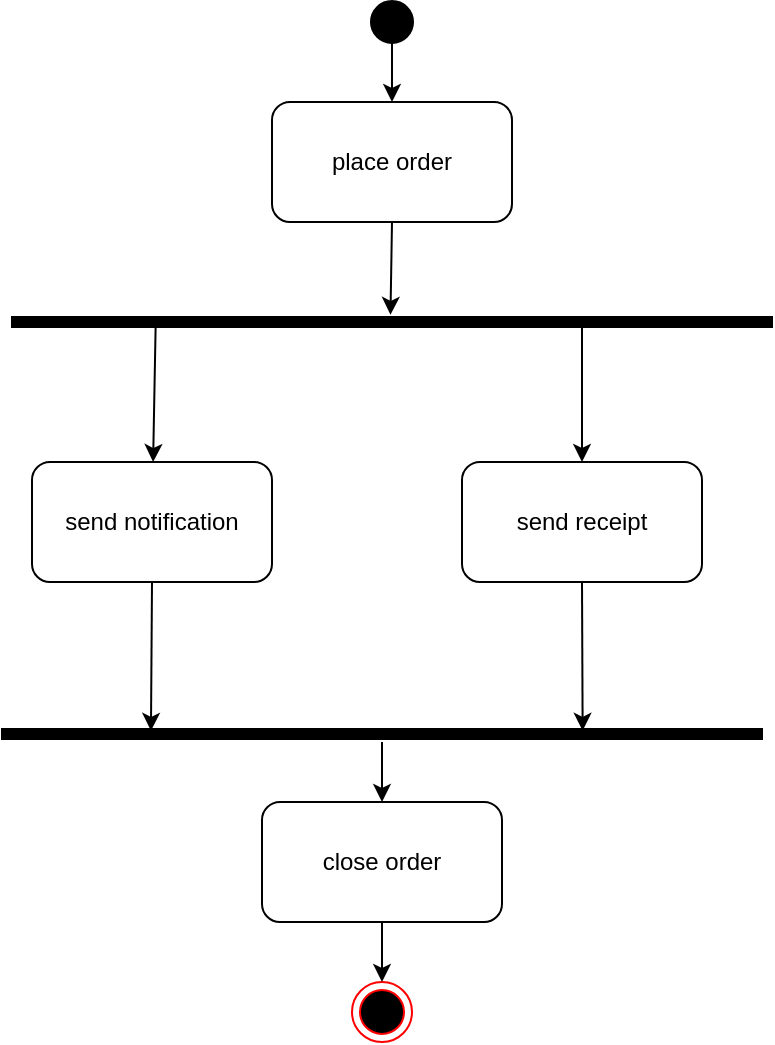 <mxfile version="24.8.3">
  <diagram name="Page-1" id="WxayLSeOmFZMmuqhZvd5">
    <mxGraphModel dx="1235" dy="614" grid="1" gridSize="10" guides="1" tooltips="1" connect="1" arrows="1" fold="1" page="1" pageScale="1" pageWidth="850" pageHeight="1100" math="0" shadow="0">
      <root>
        <mxCell id="0" />
        <mxCell id="1" parent="0" />
        <mxCell id="6of-QPvqWEigVevO2zdp-1" value="" style="ellipse;html=1;shape=endState;fillColor=#000000;strokeColor=#ff0000;" vertex="1" parent="1">
          <mxGeometry x="345" y="570" width="30" height="30" as="geometry" />
        </mxCell>
        <mxCell id="6of-QPvqWEigVevO2zdp-2" value="" style="strokeWidth=2;html=1;shape=mxgraph.flowchart.start_2;whiteSpace=wrap;fillColor=#000000;" vertex="1" parent="1">
          <mxGeometry x="355" y="80" width="20" height="20" as="geometry" />
        </mxCell>
        <mxCell id="6of-QPvqWEigVevO2zdp-3" value="place order" style="rounded=1;whiteSpace=wrap;html=1;" vertex="1" parent="1">
          <mxGeometry x="305" y="130" width="120" height="60" as="geometry" />
        </mxCell>
        <mxCell id="6of-QPvqWEigVevO2zdp-4" value="" style="html=1;points=[];perimeter=orthogonalPerimeter;fillColor=strokeColor;rotation=90;" vertex="1" parent="1">
          <mxGeometry x="362.5" y="50" width="5" height="380" as="geometry" />
        </mxCell>
        <mxCell id="6of-QPvqWEigVevO2zdp-5" value="" style="html=1;points=[];perimeter=orthogonalPerimeter;fillColor=strokeColor;rotation=90;" vertex="1" parent="1">
          <mxGeometry x="357.5" y="256" width="5" height="380" as="geometry" />
        </mxCell>
        <mxCell id="6of-QPvqWEigVevO2zdp-6" value="close order" style="rounded=1;whiteSpace=wrap;html=1;" vertex="1" parent="1">
          <mxGeometry x="300" y="480" width="120" height="60" as="geometry" />
        </mxCell>
        <mxCell id="6of-QPvqWEigVevO2zdp-7" value="send notification" style="rounded=1;whiteSpace=wrap;html=1;" vertex="1" parent="1">
          <mxGeometry x="185" y="310" width="120" height="60" as="geometry" />
        </mxCell>
        <mxCell id="6of-QPvqWEigVevO2zdp-8" value="send receipt" style="rounded=1;whiteSpace=wrap;html=1;" vertex="1" parent="1">
          <mxGeometry x="400" y="310" width="120" height="60" as="geometry" />
        </mxCell>
        <mxCell id="6of-QPvqWEigVevO2zdp-9" value="" style="endArrow=classic;html=1;rounded=0;exitX=0.5;exitY=1;exitDx=0;exitDy=0;entryX=-0.22;entryY=0.502;entryDx=0;entryDy=0;entryPerimeter=0;" edge="1" parent="1" source="6of-QPvqWEigVevO2zdp-3" target="6of-QPvqWEigVevO2zdp-4">
          <mxGeometry width="50" height="50" relative="1" as="geometry">
            <mxPoint x="230" y="200" as="sourcePoint" />
            <mxPoint x="280" y="150" as="targetPoint" />
          </mxGeometry>
        </mxCell>
        <mxCell id="6of-QPvqWEigVevO2zdp-10" value="" style="endArrow=classic;html=1;rounded=0;exitX=0.5;exitY=1;exitDx=0;exitDy=0;exitPerimeter=0;entryX=0.5;entryY=0;entryDx=0;entryDy=0;" edge="1" parent="1" source="6of-QPvqWEigVevO2zdp-2" target="6of-QPvqWEigVevO2zdp-3">
          <mxGeometry width="50" height="50" relative="1" as="geometry">
            <mxPoint x="220" y="130" as="sourcePoint" />
            <mxPoint x="270" y="80" as="targetPoint" />
          </mxGeometry>
        </mxCell>
        <mxCell id="6of-QPvqWEigVevO2zdp-11" value="" style="endArrow=classic;html=1;rounded=0;exitX=0.9;exitY=0.811;exitDx=0;exitDy=0;exitPerimeter=0;" edge="1" parent="1" source="6of-QPvqWEigVevO2zdp-4" target="6of-QPvqWEigVevO2zdp-7">
          <mxGeometry width="50" height="50" relative="1" as="geometry">
            <mxPoint x="90" y="360" as="sourcePoint" />
            <mxPoint x="140" y="310" as="targetPoint" />
          </mxGeometry>
        </mxCell>
        <mxCell id="6of-QPvqWEigVevO2zdp-12" value="" style="endArrow=classic;html=1;rounded=0;entryX=0.5;entryY=0;entryDx=0;entryDy=0;" edge="1" parent="1" target="6of-QPvqWEigVevO2zdp-8">
          <mxGeometry width="50" height="50" relative="1" as="geometry">
            <mxPoint x="460" y="240" as="sourcePoint" />
            <mxPoint x="400" y="280" as="targetPoint" />
          </mxGeometry>
        </mxCell>
        <mxCell id="6of-QPvqWEigVevO2zdp-13" value="" style="endArrow=classic;html=1;rounded=0;exitX=0.5;exitY=1;exitDx=0;exitDy=0;entryX=0.18;entryY=0.804;entryDx=0;entryDy=0;entryPerimeter=0;" edge="1" parent="1" source="6of-QPvqWEigVevO2zdp-7" target="6of-QPvqWEigVevO2zdp-5">
          <mxGeometry width="50" height="50" relative="1" as="geometry">
            <mxPoint x="90" y="430" as="sourcePoint" />
            <mxPoint x="140" y="380" as="targetPoint" />
          </mxGeometry>
        </mxCell>
        <mxCell id="6of-QPvqWEigVevO2zdp-14" value="" style="endArrow=classic;html=1;rounded=0;exitX=0.5;exitY=1;exitDx=0;exitDy=0;entryX=0.18;entryY=0.236;entryDx=0;entryDy=0;entryPerimeter=0;" edge="1" parent="1" source="6of-QPvqWEigVevO2zdp-8" target="6of-QPvqWEigVevO2zdp-5">
          <mxGeometry width="50" height="50" relative="1" as="geometry">
            <mxPoint x="370" y="420" as="sourcePoint" />
            <mxPoint x="420" y="370" as="targetPoint" />
          </mxGeometry>
        </mxCell>
        <mxCell id="6of-QPvqWEigVevO2zdp-15" value="" style="endArrow=classic;html=1;rounded=0;" edge="1" parent="1" target="6of-QPvqWEigVevO2zdp-6">
          <mxGeometry width="50" height="50" relative="1" as="geometry">
            <mxPoint x="360" y="450" as="sourcePoint" />
            <mxPoint x="280" y="480" as="targetPoint" />
          </mxGeometry>
        </mxCell>
        <mxCell id="6of-QPvqWEigVevO2zdp-16" value="" style="endArrow=classic;html=1;rounded=0;exitX=0.5;exitY=1;exitDx=0;exitDy=0;entryX=0.5;entryY=0;entryDx=0;entryDy=0;" edge="1" parent="1" source="6of-QPvqWEigVevO2zdp-6" target="6of-QPvqWEigVevO2zdp-1">
          <mxGeometry width="50" height="50" relative="1" as="geometry">
            <mxPoint x="240" y="620" as="sourcePoint" />
            <mxPoint x="290" y="570" as="targetPoint" />
          </mxGeometry>
        </mxCell>
      </root>
    </mxGraphModel>
  </diagram>
</mxfile>
